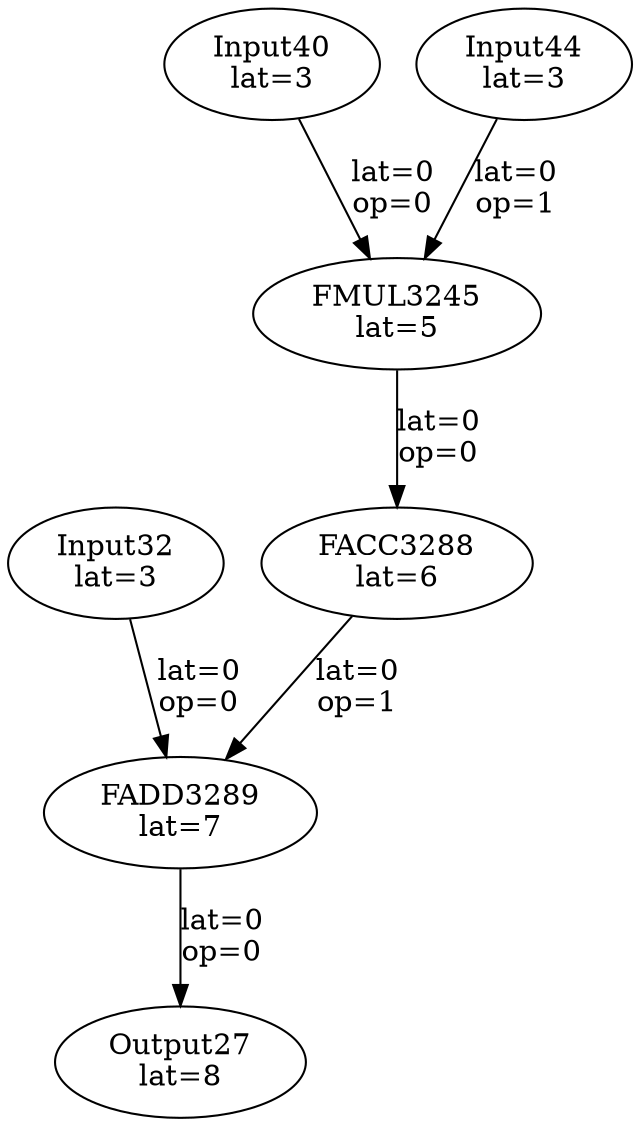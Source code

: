 Digraph G {
"Output27"[label = "\N\nlat=8"];
"FADD3289"->"Output27"[label = "lat=0\nop=0"];
"Input32"[label = "\N\nlat=3"];
"Input40"[label = "\N\nlat=3"];
"Input44"[label = "\N\nlat=3"];
"FMUL3245"[label = "\N\nlat=5"];
"Input40"->"FMUL3245"[label = "lat=0\nop=0"];
"Input44"->"FMUL3245"[label = "lat=0\nop=1"];
"FACC3288"[label = "\N\nlat=6"];
"FMUL3245"->"FACC3288"[label = "lat=0\nop=0"];
"FADD3289"[label = "\N\nlat=7"];
"Input32"->"FADD3289"[label = "lat=0\nop=0"];
"FACC3288"->"FADD3289"[label = "lat=0\nop=1"];
}
